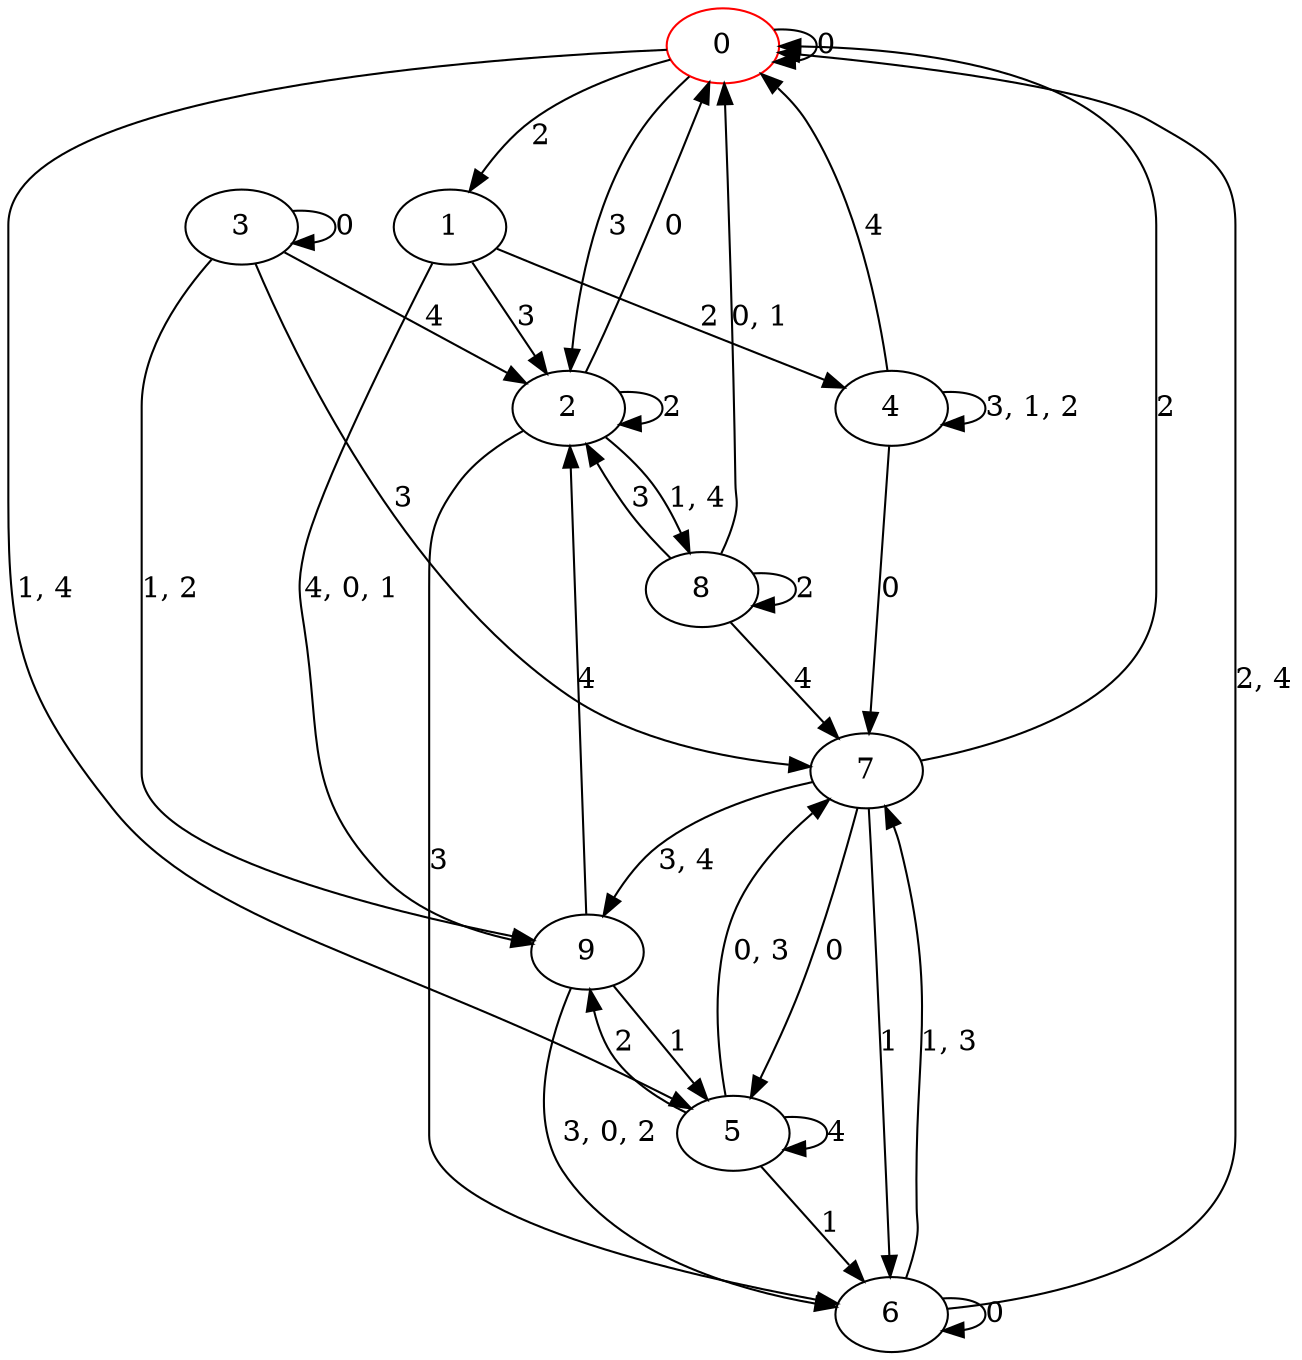 digraph g {
0 [label= "0"] [color="red"];
1 [label= "1"];
2 [label= "2"];
3 [label= "3"];
4 [label= "4"];
5 [label= "5"];
6 [label= "6"];
7 [label= "7"];
8 [label= "8"];
9 [label= "9"];
0 -> 0[label= "0"];
0 -> 1[label= "2"];
0 -> 2[label= "3"];
1 -> 4[label= "2"];
1 -> 2[label= "3"];
2 -> 0[label= "0"];
2 -> 2[label= "2"];
2 -> 6[label= "3"];
3 -> 3[label= "0"];
3 -> 7[label= "3"];
3 -> 2[label= "4"];
4 -> 7[label= "0"];
4 -> 0[label= "4"];
5 -> 6[label= "1"];
5 -> 9[label= "2"];
5 -> 5[label= "4"];
6 -> 6[label= "0"];
7 -> 5[label= "0"];
7 -> 6[label= "1"];
7 -> 0[label= "2"];
8 -> 8[label= "2"];
8 -> 2[label= "3"];
8 -> 7[label= "4"];
9 -> 5[label= "1"];
9 -> 2[label= "4"];
0 -> 5[label= "1, 4"];
1 -> 9[label= "4, 0, 1"];
2 -> 8[label= "1, 4"];
3 -> 9[label= "1, 2"];
4 -> 4[label= "3, 1, 2"];
5 -> 7[label= "0, 3"];
6 -> 7[label= "1, 3"];
6 -> 0[label= "2, 4"];
7 -> 9[label= "3, 4"];
8 -> 0[label= "0, 1"];
9 -> 6[label= "3, 0, 2"];
}
